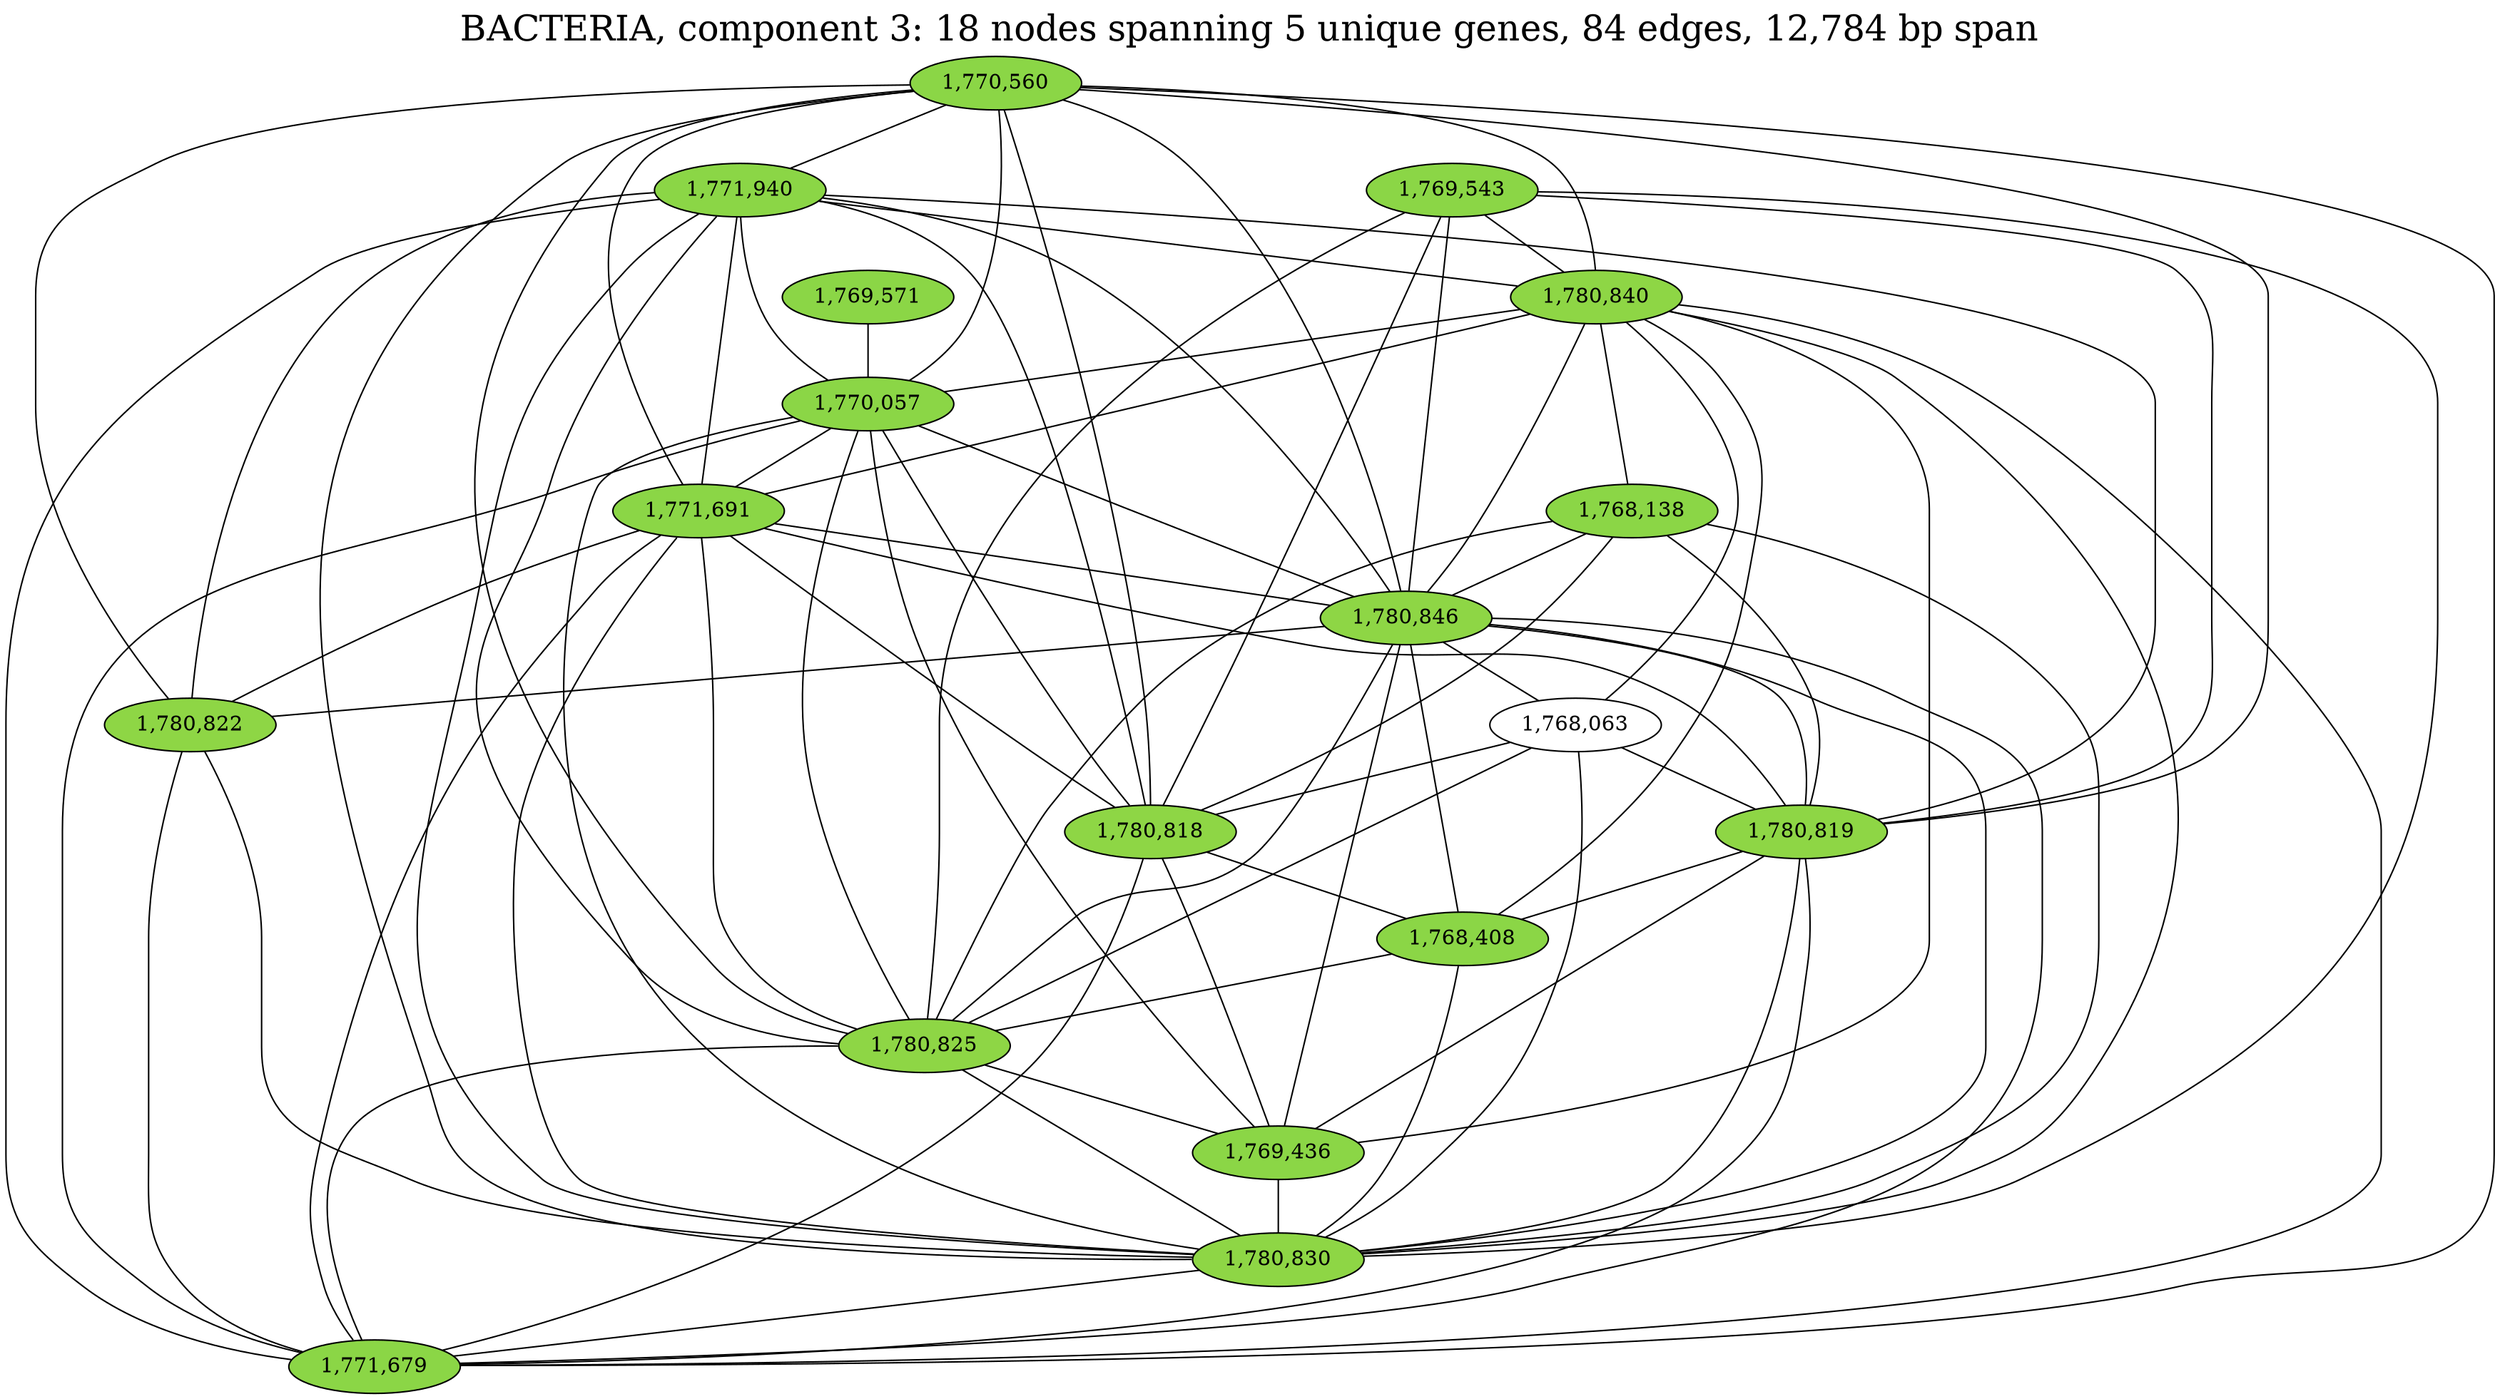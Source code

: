 graph BACTERIA_cc3 {
	overlap="prism50";
	outputorder="edgesfirst";
	node [style="filled"];
	label="BACTERIA, component 3: 18 nodes spanning 5 unique genes, 84 edges, 12,784 bp span";
	labelloc="t";
	fontsize=24;
	"1,768,063" [fillcolor="#ffffff", fontcolor="#000000"];
	"1,768,138" [fillcolor="#8bd646", fontcolor="#000000"];
	"1,768,408" [fillcolor="#8bd646", fontcolor="#000000"];
	"1,769,436" [fillcolor="#8bd646", fontcolor="#000000"];
	"1,769,543" [fillcolor="#8bd646", fontcolor="#000000"];
	"1,769,571" [fillcolor="#8bd646", fontcolor="#000000"];
	"1,770,057" [fillcolor="#8bd646", fontcolor="#000000"];
	"1,770,560" [fillcolor="#8bd646", fontcolor="#000000"];
	"1,771,679" [fillcolor="#8bd646", fontcolor="#000000"];
	"1,771,691" [fillcolor="#8bd646", fontcolor="#000000"];
	"1,771,940" [fillcolor="#8bd646", fontcolor="#000000"];
	"1,780,818" [fillcolor="#8ed645", fontcolor="#000000"];
	"1,780,819" [fillcolor="#8ed645", fontcolor="#000000"];
	"1,780,822" [fillcolor="#8ed645", fontcolor="#000000"];
	"1,780,825" [fillcolor="#8ed645", fontcolor="#000000"];
	"1,780,830" [fillcolor="#8ed645", fontcolor="#000000"];
	"1,780,840" [fillcolor="#8ed645", fontcolor="#000000"];
	"1,780,846" [fillcolor="#8ed645", fontcolor="#000000"];
	"1,770,560" -- "1,770,057";
	"1,770,560" -- "1,771,679";
	"1,770,560" -- "1,771,691";
	"1,770,560" -- "1,771,940";
	"1,770,560" -- "1,780,818";
	"1,770,560" -- "1,780,819";
	"1,770,560" -- "1,780,822";
	"1,770,560" -- "1,780,825";
	"1,770,560" -- "1,780,830";
	"1,770,560" -- "1,780,840";
	"1,770,560" -- "1,780,846";
	"1,769,571" -- "1,770,057";
	"1,771,940" -- "1,770,057";
	"1,771,940" -- "1,771,679";
	"1,771,940" -- "1,771,691";
	"1,771,940" -- "1,780,818";
	"1,771,940" -- "1,780,819";
	"1,771,940" -- "1,780,822";
	"1,771,940" -- "1,780,825";
	"1,771,940" -- "1,780,830";
	"1,771,940" -- "1,780,840";
	"1,771,940" -- "1,780,846";
	"1,769,543" -- "1,780,818";
	"1,769,543" -- "1,780,819";
	"1,769,543" -- "1,780,825";
	"1,769,543" -- "1,780,830";
	"1,769,543" -- "1,780,840";
	"1,769,543" -- "1,780,846";
	"1,780,840" -- "1,768,063";
	"1,780,840" -- "1,768,138";
	"1,780,840" -- "1,768,408";
	"1,780,840" -- "1,769,436";
	"1,780,840" -- "1,770,057";
	"1,780,840" -- "1,771,679";
	"1,780,840" -- "1,771,691";
	"1,780,840" -- "1,780,830";
	"1,780,840" -- "1,780,846";
	"1,770,057" -- "1,769,436";
	"1,770,057" -- "1,771,679";
	"1,770,057" -- "1,771,691";
	"1,770,057" -- "1,780,818";
	"1,770,057" -- "1,780,825";
	"1,770,057" -- "1,780,830";
	"1,770,057" -- "1,780,846";
	"1,768,138" -- "1,780,818";
	"1,768,138" -- "1,780,819";
	"1,768,138" -- "1,780,825";
	"1,768,138" -- "1,780,830";
	"1,768,138" -- "1,780,846";
	"1,771,691" -- "1,771,679";
	"1,771,691" -- "1,780,818";
	"1,771,691" -- "1,780,819";
	"1,771,691" -- "1,780,822";
	"1,771,691" -- "1,780,825";
	"1,771,691" -- "1,780,830";
	"1,771,691" -- "1,780,846";
	"1,780,846" -- "1,768,063";
	"1,780,846" -- "1,768,408";
	"1,780,846" -- "1,769,436";
	"1,780,846" -- "1,771,679";
	"1,780,846" -- "1,780,819";
	"1,780,846" -- "1,780,822";
	"1,780,846" -- "1,780,825";
	"1,780,846" -- "1,780,830";
	"1,768,063" -- "1,780,818";
	"1,768,063" -- "1,780,819";
	"1,768,063" -- "1,780,825";
	"1,768,063" -- "1,780,830";
	"1,780,818" -- "1,768,408";
	"1,780,818" -- "1,769,436";
	"1,780,818" -- "1,771,679";
	"1,780,819" -- "1,768,408";
	"1,780,819" -- "1,769,436";
	"1,780,819" -- "1,771,679";
	"1,780,819" -- "1,780,830";
	"1,780,822" -- "1,771,679";
	"1,780,822" -- "1,780,830";
	"1,768,408" -- "1,780,825";
	"1,768,408" -- "1,780,830";
	"1,780,825" -- "1,769,436";
	"1,780,825" -- "1,771,679";
	"1,780,825" -- "1,780,830";
	"1,769,436" -- "1,780,830";
	"1,780,830" -- "1,771,679";
}